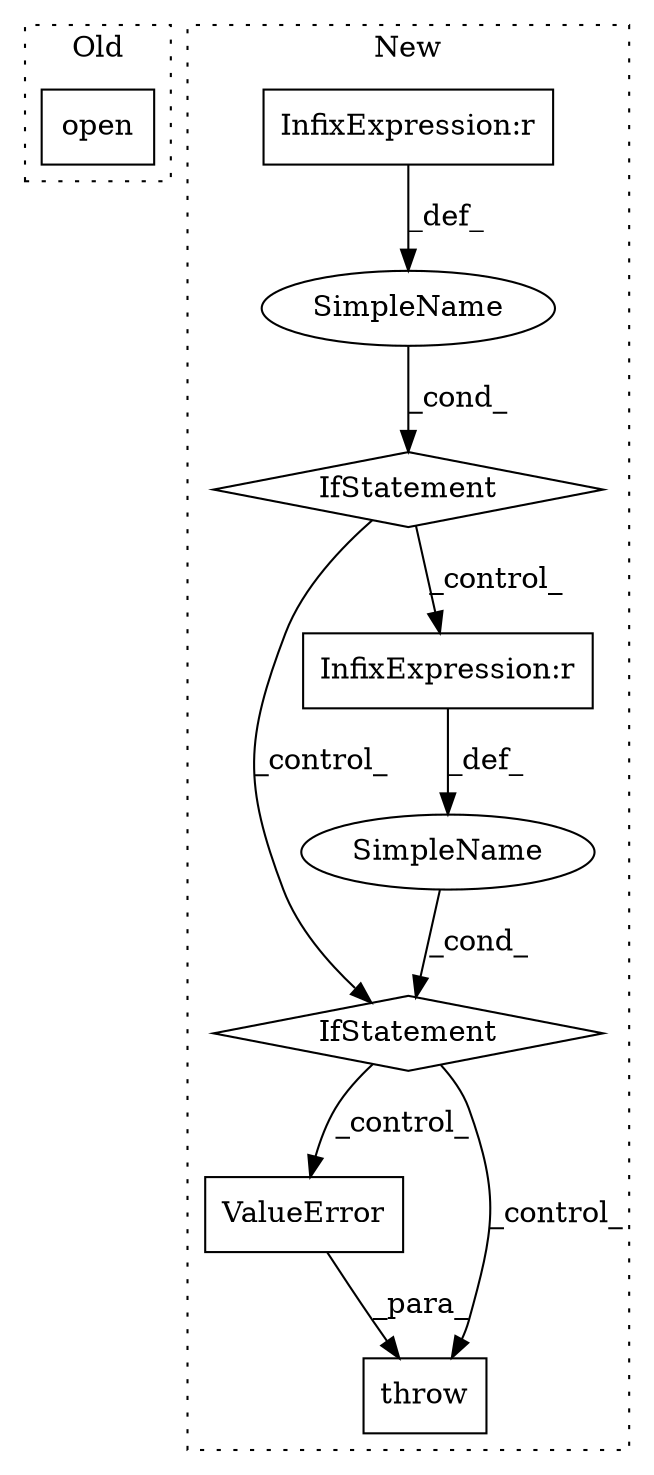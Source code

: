 digraph G {
subgraph cluster0 {
1 [label="open" a="32" s="1043,1072" l="5,1" shape="box"];
label = "Old";
style="dotted";
}
subgraph cluster1 {
2 [label="ValueError" a="32" s="1952,2033" l="11,2" shape="box"];
3 [label="throw" a="53" s="1946" l="6" shape="box"];
4 [label="SimpleName" a="42" s="" l="" shape="ellipse"];
5 [label="IfStatement" a="25" s="1677,1696" l="4,2" shape="diamond"];
6 [label="SimpleName" a="42" s="" l="" shape="ellipse"];
7 [label="IfStatement" a="25" s="1379,1399" l="4,2" shape="diamond"];
8 [label="InfixExpression:r" a="27" s="1691" l="4" shape="box"];
9 [label="InfixExpression:r" a="27" s="1393" l="4" shape="box"];
label = "New";
style="dotted";
}
2 -> 3 [label="_para_"];
4 -> 5 [label="_cond_"];
5 -> 3 [label="_control_"];
5 -> 2 [label="_control_"];
6 -> 7 [label="_cond_"];
7 -> 5 [label="_control_"];
7 -> 8 [label="_control_"];
8 -> 4 [label="_def_"];
9 -> 6 [label="_def_"];
}